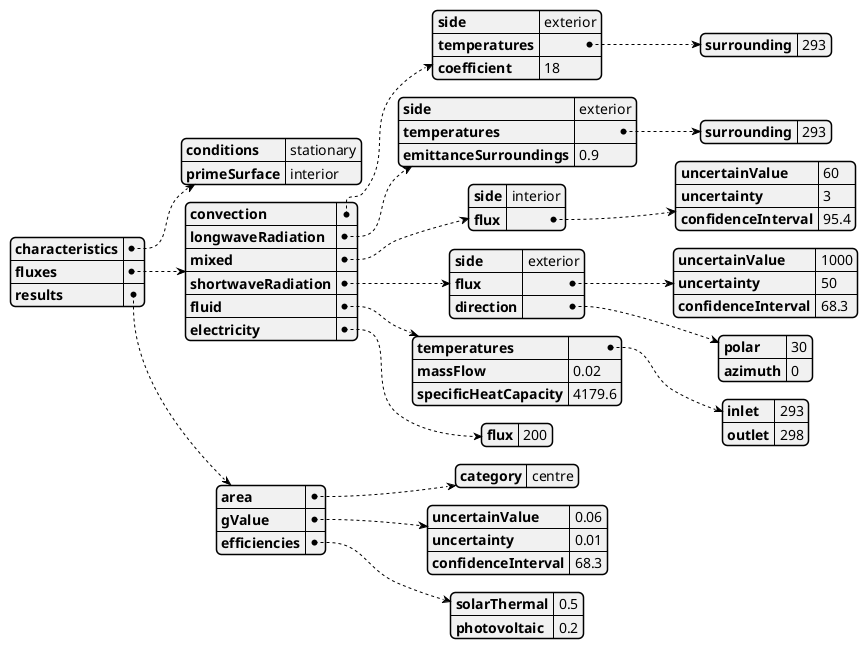 @startjson semiTransparentBuildingIntegratedPhotovoltaicThermalCalorimetric
{
  "characteristics": {
    "conditions": "stationary",
    "primeSurface": "interior"
  }
  ,
  "fluxes": {
    "convection":
    {
      "side": "exterior",
      "temperatures": {
        "surrounding": 293
      }
      ,
      "coefficient": 18
    }
    ,
    "longwaveRadiation":
    {
      "side": "exterior",
      "temperatures": {
        "surrounding": 293
      }
      ,
      "emittanceSurroundings": 0.9
    }
    ,
    "mixed":
    {
      "side": "interior",
      "flux": {
        "uncertainValue": 60,
        "uncertainty": 3,
        "confidenceInterval": 95.4
      }
    }
    ,
    "shortwaveRadiation":
    {
      "side": "exterior",
      "flux": {
        "uncertainValue": 1000,
        "uncertainty": 50,
        "confidenceInterval": 68.3
      }
      ,
      "direction": {
        "polar": 30,
        "azimuth": 0
      }
    }
    ,
    "fluid":
    {
      "temperatures": {
        "inlet": 293,
        "outlet": 298
      }
      ,
      "massFlow": 0.02,
      "specificHeatCapacity": 4179.6
    }
    ,
    "electricity":
    {
      "flux": 200
    }
  }
  ,
  "results":
  {
    "area": {
      "category": "centre"
    }
    ,
    "gValue": {
      "uncertainValue": 0.06,
      "uncertainty": 0.01,
      "confidenceInterval": 68.3
    }
    ,
    "efficiencies": {
      "solarThermal": 0.5,
      "photovoltaic": 0.2
    }
  }
}
@endjson
